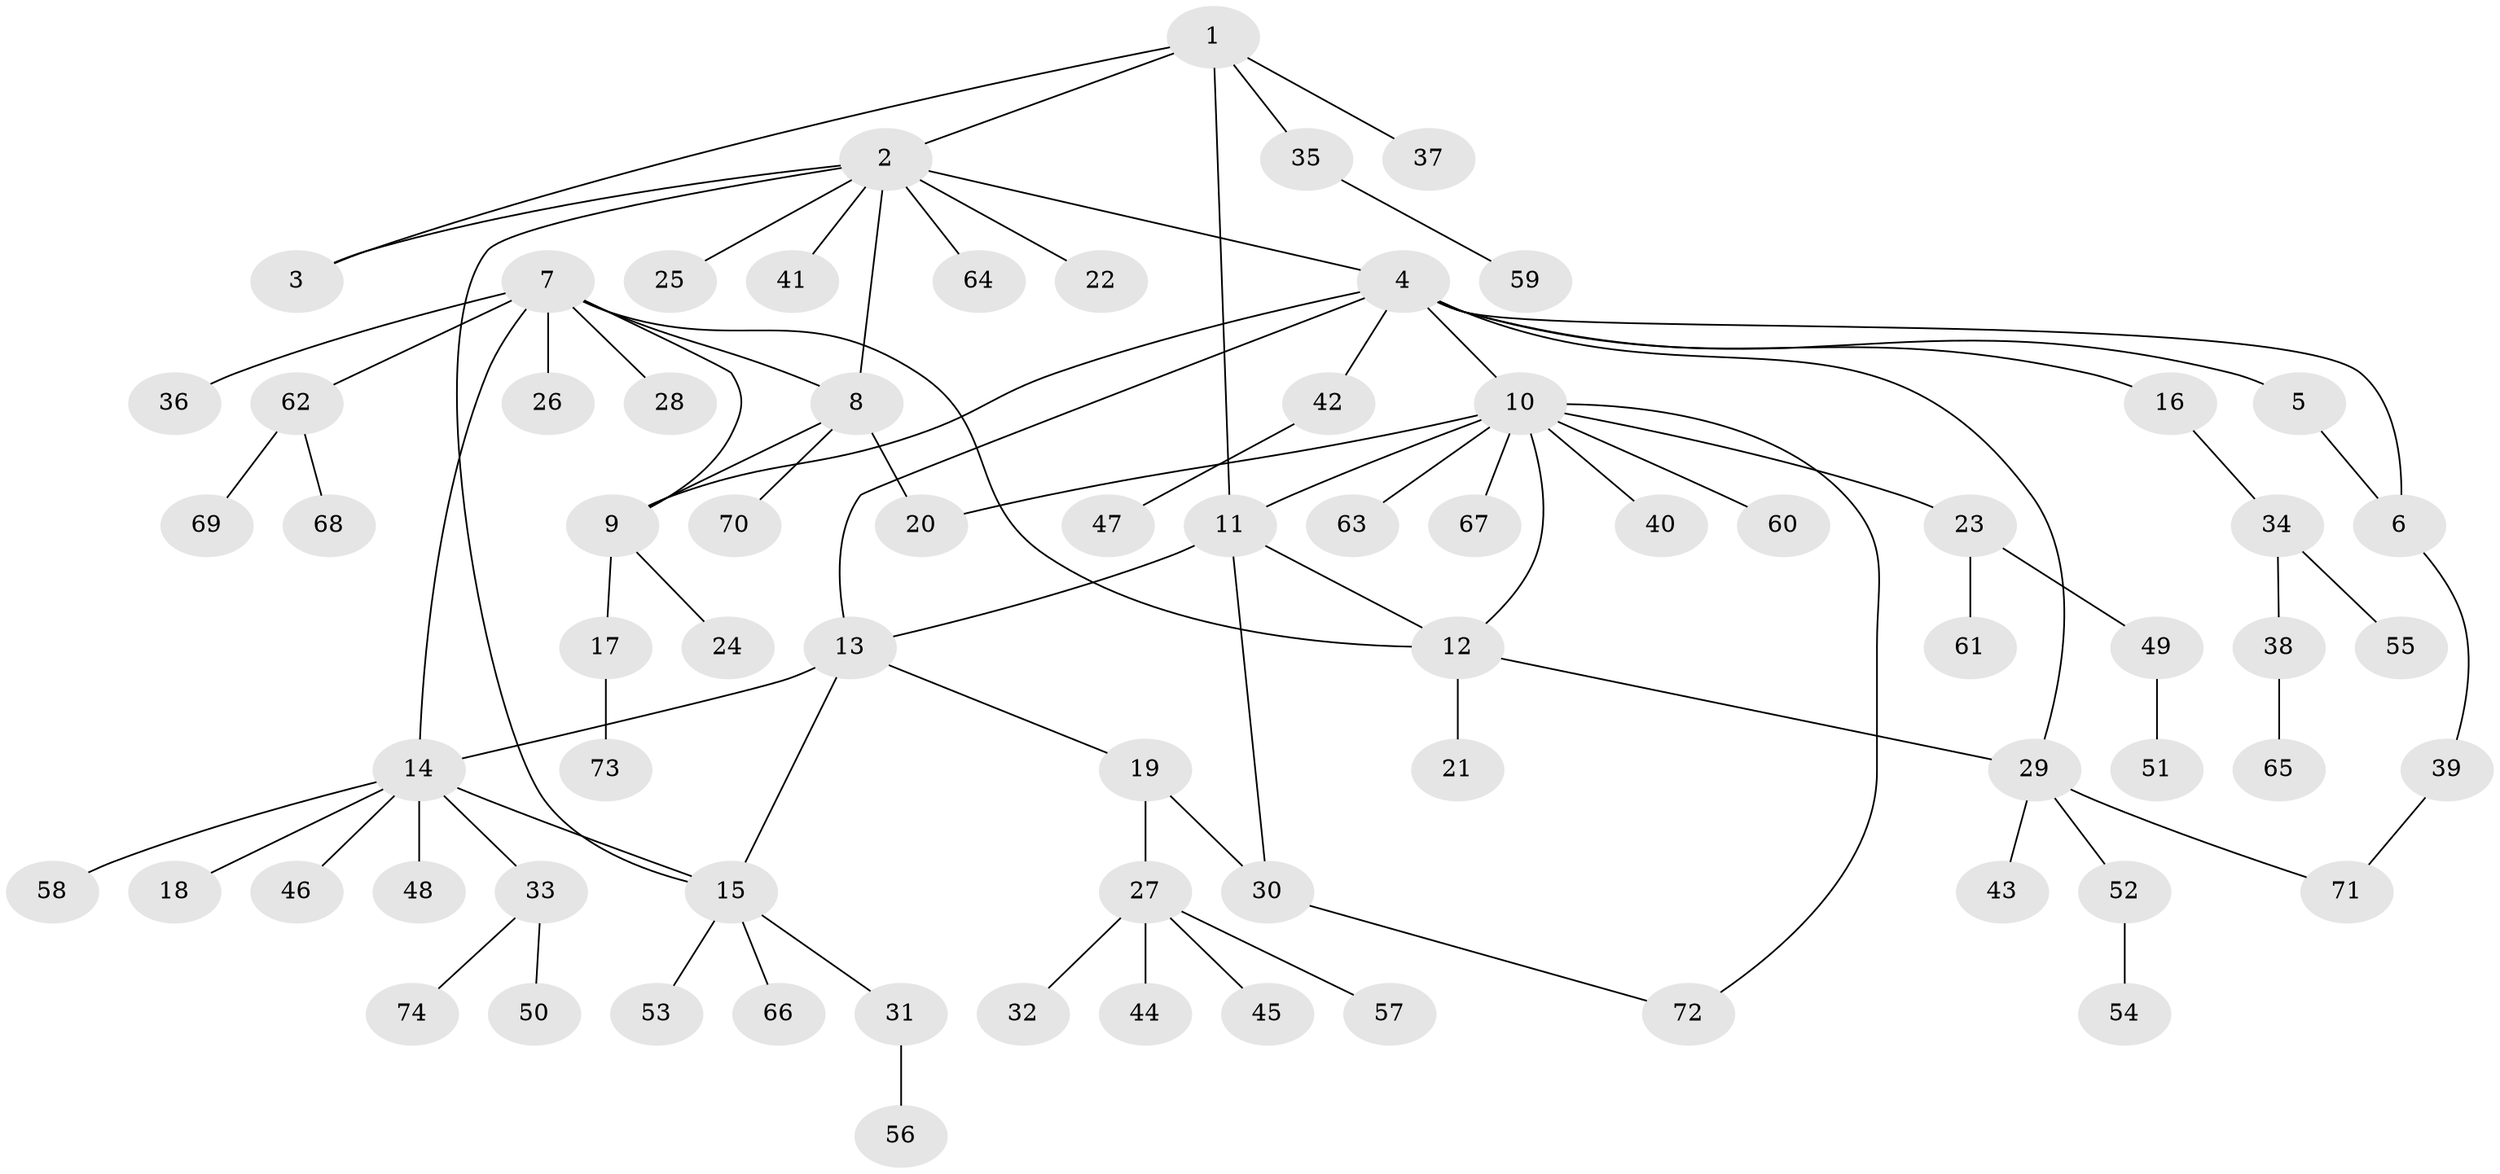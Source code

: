// Generated by graph-tools (version 1.1) at 2025/50/03/09/25 03:50:34]
// undirected, 74 vertices, 89 edges
graph export_dot {
graph [start="1"]
  node [color=gray90,style=filled];
  1;
  2;
  3;
  4;
  5;
  6;
  7;
  8;
  9;
  10;
  11;
  12;
  13;
  14;
  15;
  16;
  17;
  18;
  19;
  20;
  21;
  22;
  23;
  24;
  25;
  26;
  27;
  28;
  29;
  30;
  31;
  32;
  33;
  34;
  35;
  36;
  37;
  38;
  39;
  40;
  41;
  42;
  43;
  44;
  45;
  46;
  47;
  48;
  49;
  50;
  51;
  52;
  53;
  54;
  55;
  56;
  57;
  58;
  59;
  60;
  61;
  62;
  63;
  64;
  65;
  66;
  67;
  68;
  69;
  70;
  71;
  72;
  73;
  74;
  1 -- 2;
  1 -- 3;
  1 -- 11;
  1 -- 35;
  1 -- 37;
  2 -- 3;
  2 -- 4;
  2 -- 8;
  2 -- 15;
  2 -- 22;
  2 -- 25;
  2 -- 41;
  2 -- 64;
  4 -- 5;
  4 -- 6;
  4 -- 9;
  4 -- 10;
  4 -- 13;
  4 -- 16;
  4 -- 29;
  4 -- 42;
  5 -- 6;
  6 -- 39;
  7 -- 8;
  7 -- 9;
  7 -- 12;
  7 -- 14;
  7 -- 26;
  7 -- 28;
  7 -- 36;
  7 -- 62;
  8 -- 9;
  8 -- 20;
  8 -- 70;
  9 -- 17;
  9 -- 24;
  10 -- 11;
  10 -- 12;
  10 -- 20;
  10 -- 23;
  10 -- 40;
  10 -- 60;
  10 -- 63;
  10 -- 67;
  10 -- 72;
  11 -- 12;
  11 -- 13;
  11 -- 30;
  12 -- 21;
  12 -- 29;
  13 -- 14;
  13 -- 15;
  13 -- 19;
  14 -- 15;
  14 -- 18;
  14 -- 33;
  14 -- 46;
  14 -- 48;
  14 -- 58;
  15 -- 31;
  15 -- 53;
  15 -- 66;
  16 -- 34;
  17 -- 73;
  19 -- 27;
  19 -- 30;
  23 -- 49;
  23 -- 61;
  27 -- 32;
  27 -- 44;
  27 -- 45;
  27 -- 57;
  29 -- 43;
  29 -- 52;
  29 -- 71;
  30 -- 72;
  31 -- 56;
  33 -- 50;
  33 -- 74;
  34 -- 38;
  34 -- 55;
  35 -- 59;
  38 -- 65;
  39 -- 71;
  42 -- 47;
  49 -- 51;
  52 -- 54;
  62 -- 68;
  62 -- 69;
}
